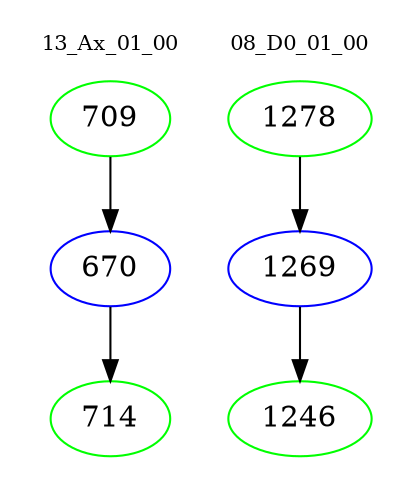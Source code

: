 digraph{
subgraph cluster_0 {
color = white
label = "13_Ax_01_00";
fontsize=10;
T0_709 [label="709", color="green"]
T0_709 -> T0_670 [color="black"]
T0_670 [label="670", color="blue"]
T0_670 -> T0_714 [color="black"]
T0_714 [label="714", color="green"]
}
subgraph cluster_1 {
color = white
label = "08_D0_01_00";
fontsize=10;
T1_1278 [label="1278", color="green"]
T1_1278 -> T1_1269 [color="black"]
T1_1269 [label="1269", color="blue"]
T1_1269 -> T1_1246 [color="black"]
T1_1246 [label="1246", color="green"]
}
}

